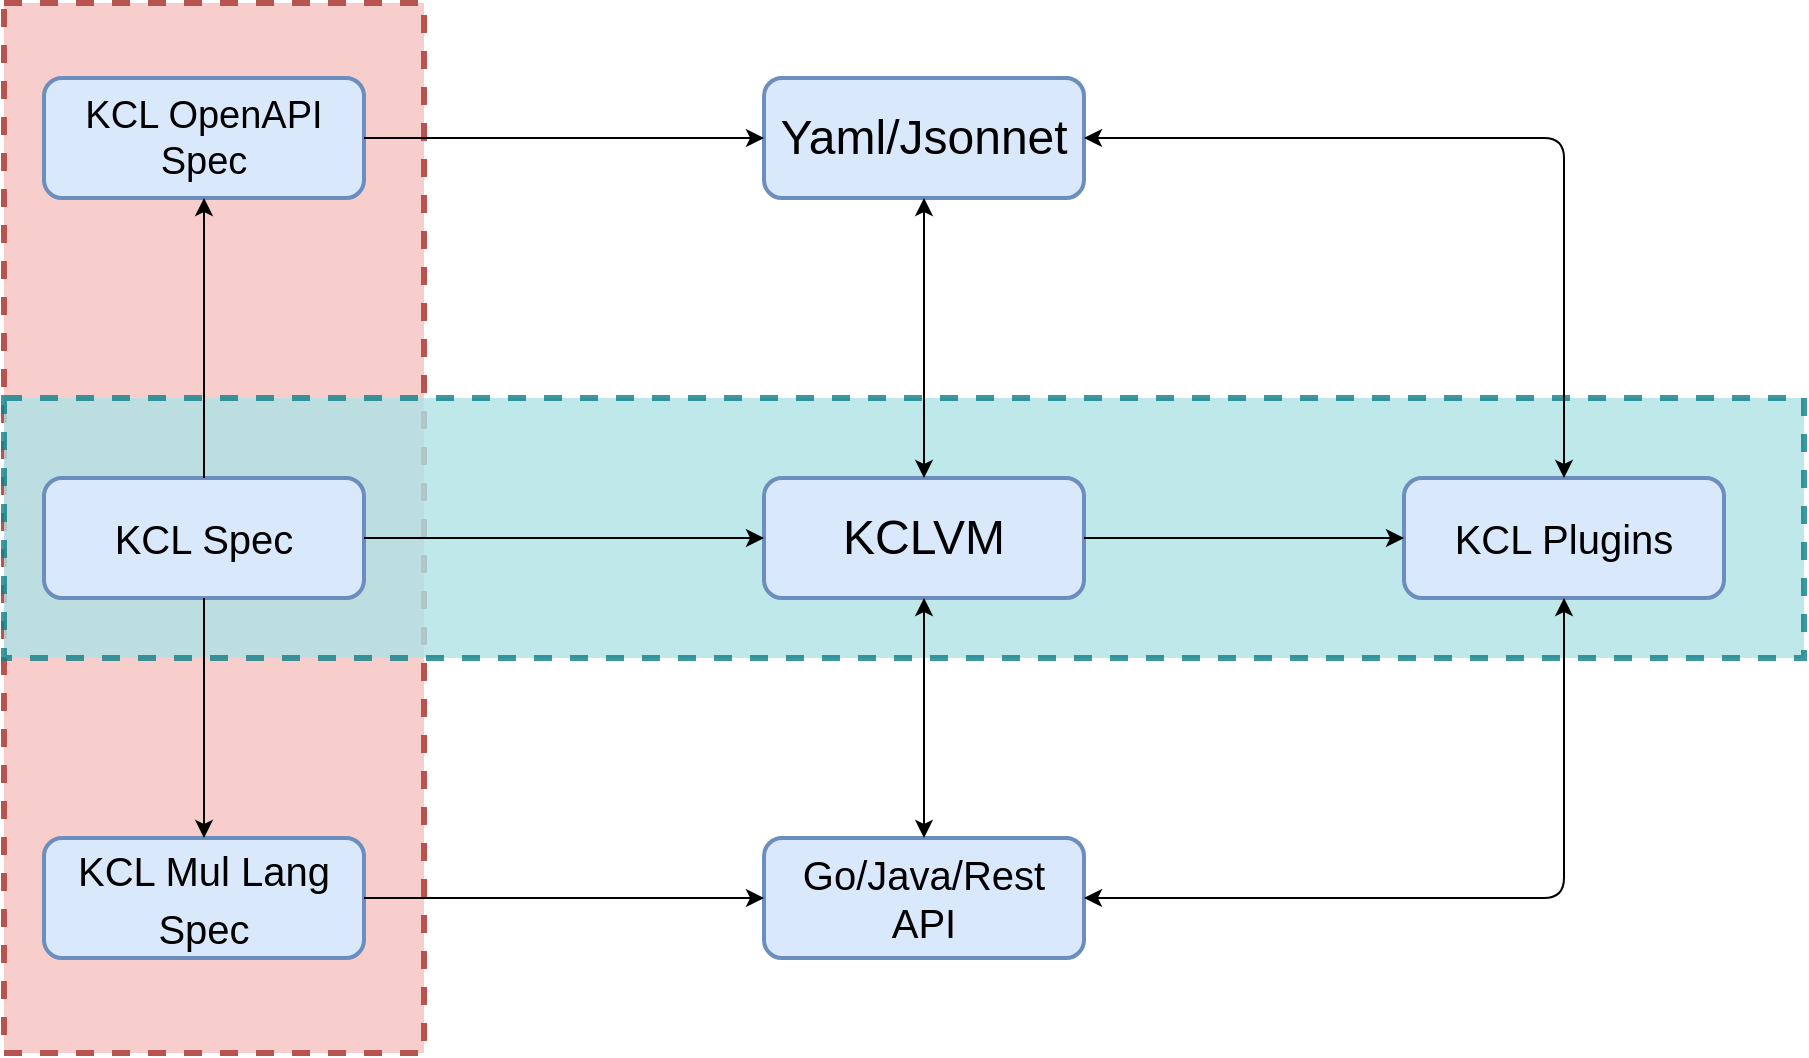 <mxfile version="14.9.6" type="device"><diagram id="B8-tpyZa-beBFCcC5AaC" name="第 1 页"><mxGraphModel dx="1274" dy="960" grid="1" gridSize="10" guides="1" tooltips="1" connect="1" arrows="1" fold="1" page="1" pageScale="1" pageWidth="827" pageHeight="1169" math="0" shadow="0"><root><mxCell id="0"/><mxCell id="1" parent="0"/><mxCell id="J21w-RRExFdRsDimg5Ny-22" value="" style="rounded=0;whiteSpace=wrap;html=1;dashed=1;strokeWidth=3;fillColor=#f8cecc;verticalAlign=middle;strokeColor=#b85450;" vertex="1" parent="1"><mxGeometry x="510" y="52.5" width="210" height="525" as="geometry"/></mxCell><mxCell id="btTs8BMKT1P3G9tEMsgO-35" value="" style="rounded=0;whiteSpace=wrap;html=1;dashed=1;strokeWidth=3;fillColor=#b0e3e6;verticalAlign=middle;strokeColor=#0e8088;opacity=80;" parent="1" vertex="1"><mxGeometry x="510" y="250" width="900" height="130" as="geometry"/></mxCell><mxCell id="btTs8BMKT1P3G9tEMsgO-1" value="KCLVM" style="rounded=1;whiteSpace=wrap;html=1;strokeWidth=2;fillColor=#dae8fc;strokeColor=#6c8ebf;fontSize=24;" parent="1" vertex="1"><mxGeometry x="890" y="290" width="160" height="60" as="geometry"/></mxCell><mxCell id="btTs8BMKT1P3G9tEMsgO-2" value="KCL Plugins" style="rounded=1;whiteSpace=wrap;html=1;strokeWidth=2;fillColor=#dae8fc;strokeColor=#6c8ebf;fontSize=20;" parent="1" vertex="1"><mxGeometry x="1210" y="290" width="160" height="60" as="geometry"/></mxCell><mxCell id="btTs8BMKT1P3G9tEMsgO-3" value="KCL Spec" style="rounded=1;whiteSpace=wrap;html=1;strokeWidth=2;fillColor=#dae8fc;strokeColor=#6c8ebf;fontSize=20;" parent="1" vertex="1"><mxGeometry x="530" y="290" width="160" height="60" as="geometry"/></mxCell><mxCell id="btTs8BMKT1P3G9tEMsgO-4" value="Go/Java/Rest&lt;br&gt;API" style="rounded=1;whiteSpace=wrap;html=1;strokeWidth=2;fillColor=#dae8fc;strokeColor=#6c8ebf;fontSize=20;" parent="1" vertex="1"><mxGeometry x="890" y="470" width="160" height="60" as="geometry"/></mxCell><mxCell id="btTs8BMKT1P3G9tEMsgO-5" value="KCL OpenAPI Spec" style="rounded=1;whiteSpace=wrap;html=1;strokeWidth=2;fillColor=#dae8fc;strokeColor=#6c8ebf;fontSize=19;" parent="1" vertex="1"><mxGeometry x="530" y="90" width="160" height="60" as="geometry"/></mxCell><mxCell id="J21w-RRExFdRsDimg5Ny-3" value="&lt;span style=&quot;font-size: 20px&quot;&gt;KCL Mul Lang Spec&lt;/span&gt;" style="rounded=1;whiteSpace=wrap;html=1;strokeWidth=2;fillColor=#dae8fc;strokeColor=#6c8ebf;fontSize=24;" vertex="1" parent="1"><mxGeometry x="530" y="470" width="160" height="60" as="geometry"/></mxCell><mxCell id="J21w-RRExFdRsDimg5Ny-4" value="" style="endArrow=classic;html=1;exitX=1;exitY=0.5;exitDx=0;exitDy=0;entryX=0;entryY=0.5;entryDx=0;entryDy=0;" edge="1" parent="1" source="btTs8BMKT1P3G9tEMsgO-3" target="btTs8BMKT1P3G9tEMsgO-1"><mxGeometry width="50" height="50" relative="1" as="geometry"><mxPoint x="630" y="670" as="sourcePoint"/><mxPoint x="680" y="620" as="targetPoint"/></mxGeometry></mxCell><mxCell id="J21w-RRExFdRsDimg5Ny-11" value="Yaml/Jsonnet" style="rounded=1;whiteSpace=wrap;html=1;strokeWidth=2;fillColor=#dae8fc;strokeColor=#6c8ebf;fontSize=24;" vertex="1" parent="1"><mxGeometry x="890" y="90" width="160" height="60" as="geometry"/></mxCell><mxCell id="J21w-RRExFdRsDimg5Ny-13" value="" style="endArrow=classic;html=1;entryX=0;entryY=0.5;entryDx=0;entryDy=0;exitX=1;exitY=0.5;exitDx=0;exitDy=0;" edge="1" parent="1" source="btTs8BMKT1P3G9tEMsgO-1" target="btTs8BMKT1P3G9tEMsgO-2"><mxGeometry width="50" height="50" relative="1" as="geometry"><mxPoint x="740" y="750" as="sourcePoint"/><mxPoint x="790" y="700" as="targetPoint"/></mxGeometry></mxCell><mxCell id="J21w-RRExFdRsDimg5Ny-14" value="" style="endArrow=classic;html=1;exitX=0.5;exitY=1;exitDx=0;exitDy=0;startArrow=classic;startFill=1;entryX=0.5;entryY=0;entryDx=0;entryDy=0;" edge="1" parent="1" source="btTs8BMKT1P3G9tEMsgO-1" target="btTs8BMKT1P3G9tEMsgO-4"><mxGeometry width="50" height="50" relative="1" as="geometry"><mxPoint x="740" y="580" as="sourcePoint"/><mxPoint x="970" y="470" as="targetPoint"/></mxGeometry></mxCell><mxCell id="J21w-RRExFdRsDimg5Ny-15" value="" style="endArrow=classic;html=1;exitX=0.5;exitY=1;exitDx=0;exitDy=0;entryX=0.5;entryY=0;entryDx=0;entryDy=0;" edge="1" parent="1" source="btTs8BMKT1P3G9tEMsgO-3" target="J21w-RRExFdRsDimg5Ny-3"><mxGeometry width="50" height="50" relative="1" as="geometry"><mxPoint x="740" y="580" as="sourcePoint"/><mxPoint x="790" y="530" as="targetPoint"/></mxGeometry></mxCell><mxCell id="J21w-RRExFdRsDimg5Ny-16" value="" style="endArrow=classic;html=1;exitX=0.5;exitY=0;exitDx=0;exitDy=0;entryX=0.5;entryY=1;entryDx=0;entryDy=0;" edge="1" parent="1" source="btTs8BMKT1P3G9tEMsgO-3" target="btTs8BMKT1P3G9tEMsgO-5"><mxGeometry width="50" height="50" relative="1" as="geometry"><mxPoint x="740" y="580" as="sourcePoint"/><mxPoint x="790" y="530" as="targetPoint"/></mxGeometry></mxCell><mxCell id="J21w-RRExFdRsDimg5Ny-17" value="" style="endArrow=classic;html=1;exitX=0.5;exitY=0;exitDx=0;exitDy=0;entryX=0.5;entryY=1;entryDx=0;entryDy=0;startArrow=classic;startFill=1;" edge="1" parent="1" source="btTs8BMKT1P3G9tEMsgO-1" target="J21w-RRExFdRsDimg5Ny-11"><mxGeometry width="50" height="50" relative="1" as="geometry"><mxPoint x="740" y="410" as="sourcePoint"/><mxPoint x="790" y="360" as="targetPoint"/></mxGeometry></mxCell><mxCell id="J21w-RRExFdRsDimg5Ny-18" value="" style="endArrow=classic;html=1;entryX=0;entryY=0.5;entryDx=0;entryDy=0;exitX=1;exitY=0.5;exitDx=0;exitDy=0;" edge="1" parent="1" source="btTs8BMKT1P3G9tEMsgO-5" target="J21w-RRExFdRsDimg5Ny-11"><mxGeometry width="50" height="50" relative="1" as="geometry"><mxPoint x="740" y="410" as="sourcePoint"/><mxPoint x="790" y="360" as="targetPoint"/></mxGeometry></mxCell><mxCell id="J21w-RRExFdRsDimg5Ny-19" value="" style="endArrow=classic;html=1;entryX=0;entryY=0.5;entryDx=0;entryDy=0;exitX=1;exitY=0.5;exitDx=0;exitDy=0;" edge="1" parent="1" source="J21w-RRExFdRsDimg5Ny-3" target="btTs8BMKT1P3G9tEMsgO-4"><mxGeometry width="50" height="50" relative="1" as="geometry"><mxPoint x="740" y="410" as="sourcePoint"/><mxPoint x="790" y="360" as="targetPoint"/></mxGeometry></mxCell><mxCell id="J21w-RRExFdRsDimg5Ny-20" value="" style="endArrow=classic;startArrow=classic;html=1;exitX=0.5;exitY=0;exitDx=0;exitDy=0;entryX=1;entryY=0.5;entryDx=0;entryDy=0;" edge="1" parent="1" source="btTs8BMKT1P3G9tEMsgO-2" target="J21w-RRExFdRsDimg5Ny-11"><mxGeometry width="50" height="50" relative="1" as="geometry"><mxPoint x="1110" y="290" as="sourcePoint"/><mxPoint x="1260" y="120" as="targetPoint"/><Array as="points"><mxPoint x="1290" y="120"/></Array></mxGeometry></mxCell><mxCell id="J21w-RRExFdRsDimg5Ny-21" value="" style="endArrow=classic;startArrow=classic;html=1;entryX=0.5;entryY=1;entryDx=0;entryDy=0;exitX=1;exitY=0.5;exitDx=0;exitDy=0;" edge="1" parent="1" source="btTs8BMKT1P3G9tEMsgO-4" target="btTs8BMKT1P3G9tEMsgO-2"><mxGeometry width="50" height="50" relative="1" as="geometry"><mxPoint x="1220" y="490" as="sourcePoint"/><mxPoint x="790" y="360" as="targetPoint"/><Array as="points"><mxPoint x="1290" y="500"/></Array></mxGeometry></mxCell></root></mxGraphModel></diagram></mxfile>